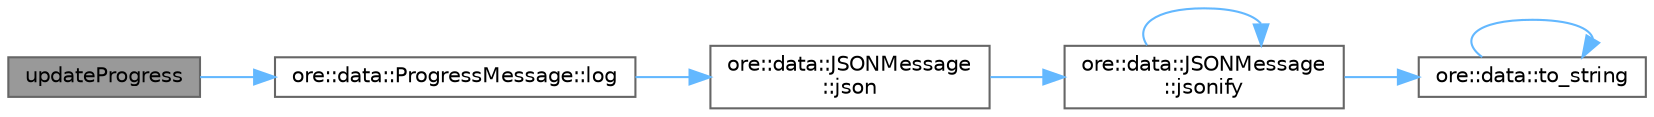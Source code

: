digraph "updateProgress"
{
 // INTERACTIVE_SVG=YES
 // LATEX_PDF_SIZE
  bgcolor="transparent";
  edge [fontname=Helvetica,fontsize=10,labelfontname=Helvetica,labelfontsize=10];
  node [fontname=Helvetica,fontsize=10,shape=box,height=0.2,width=0.4];
  rankdir="LR";
  Node1 [label="updateProgress",height=0.2,width=0.4,color="gray40", fillcolor="grey60", style="filled", fontcolor="black",tooltip="ProgressIndicator interface."];
  Node1 -> Node2 [color="steelblue1",style="solid"];
  Node2 [label="ore::data::ProgressMessage::log",height=0.2,width=0.4,color="grey40", fillcolor="white", style="filled",URL="$classore_1_1data_1_1_progress_message.html#a5e21eca2668ed948bdc409b19a78e5bb",tooltip="generate Boost log record to pass to corresponding sinks"];
  Node2 -> Node3 [color="steelblue1",style="solid"];
  Node3 [label="ore::data::JSONMessage\l::json",height=0.2,width=0.4,color="grey40", fillcolor="white", style="filled",URL="$classore_1_1data_1_1_j_s_o_n_message.html#a19cb55ffd43b5e8bf95a157227b3054a",tooltip="create JSON-like output from the data"];
  Node3 -> Node4 [color="steelblue1",style="solid"];
  Node4 [label="ore::data::JSONMessage\l::jsonify",height=0.2,width=0.4,color="grey40", fillcolor="white", style="filled",URL="$classore_1_1data_1_1_j_s_o_n_message.html#a211ebfb47581c2cadc6b8a331532623b",tooltip=" "];
  Node4 -> Node4 [color="steelblue1",style="solid"];
  Node4 -> Node5 [color="steelblue1",style="solid"];
  Node5 [label="ore::data::to_string",height=0.2,width=0.4,color="grey40", fillcolor="white", style="filled",URL="$namespaceore_1_1data.html#a86651dfeb5c18ee891f7a4734d8cf455",tooltip=" "];
  Node5 -> Node5 [color="steelblue1",style="solid"];
}
